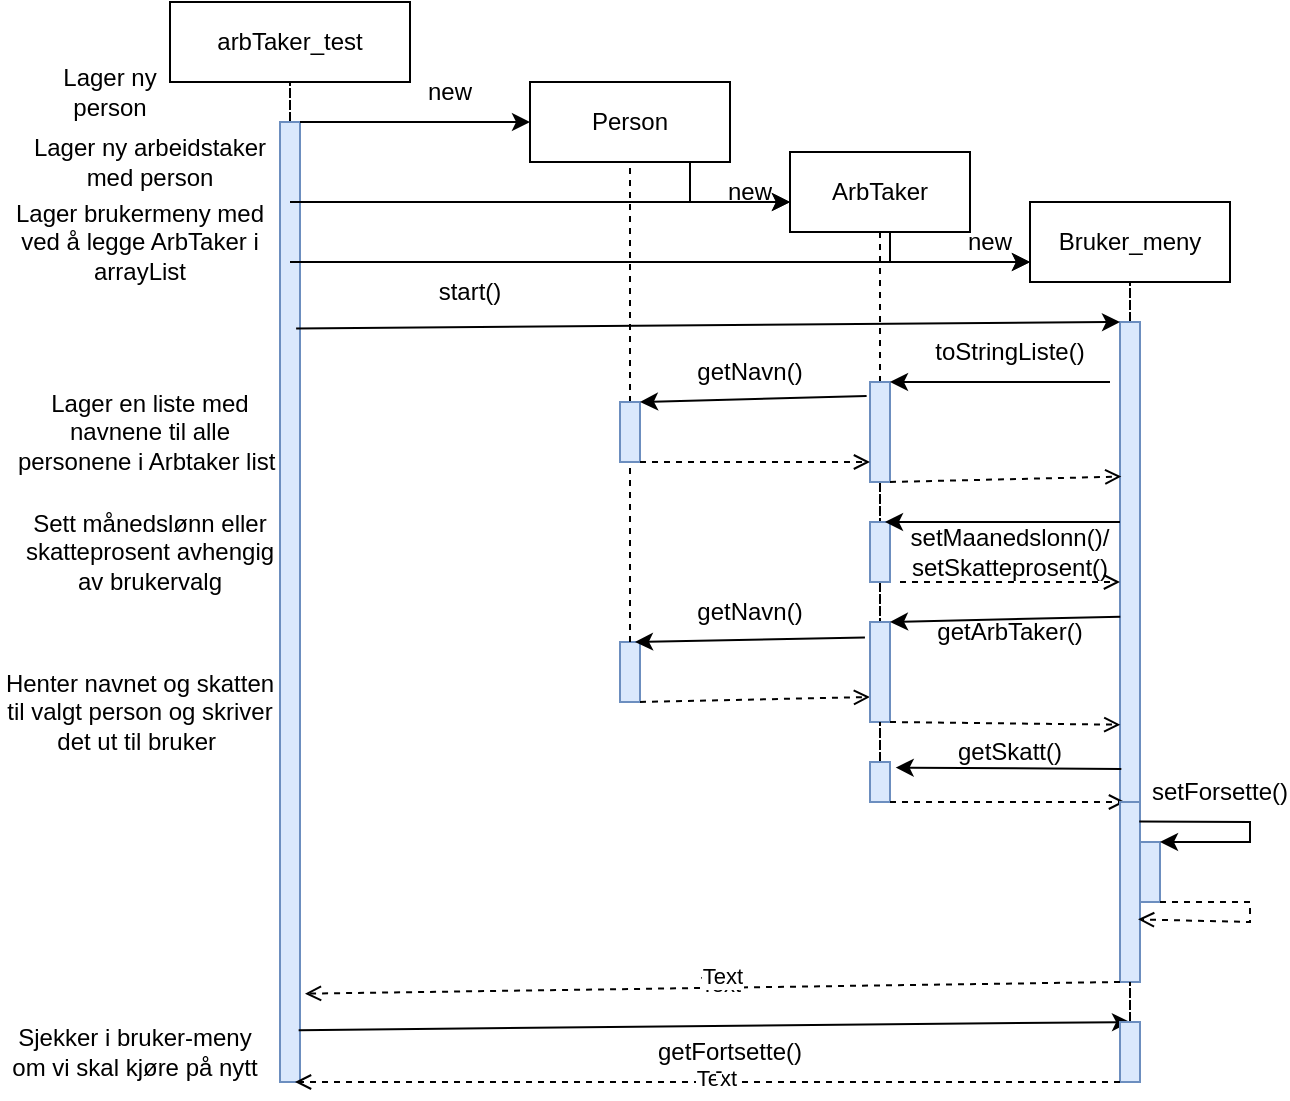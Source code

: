 <mxfile version="22.0.0" type="device">
  <diagram name="Page-1" id="8q4yVXB7hE_tfcsmH7f2">
    <mxGraphModel dx="1583" dy="434" grid="1" gridSize="10" guides="1" tooltips="1" connect="1" arrows="1" fold="1" page="1" pageScale="1" pageWidth="827" pageHeight="1169" math="0" shadow="0">
      <root>
        <mxCell id="0" />
        <mxCell id="1" parent="0" />
        <mxCell id="cP65zkvSOfolLHN0LG0a-1" value="arbTaker_test" style="rounded=0;whiteSpace=wrap;html=1;" vertex="1" parent="1">
          <mxGeometry x="80" y="120" width="120" height="40" as="geometry" />
        </mxCell>
        <mxCell id="cP65zkvSOfolLHN0LG0a-2" value="Bruker_meny" style="rounded=0;whiteSpace=wrap;html=1;" vertex="1" parent="1">
          <mxGeometry x="510" y="220" width="100" height="40" as="geometry" />
        </mxCell>
        <mxCell id="cP65zkvSOfolLHN0LG0a-46" style="edgeStyle=orthogonalEdgeStyle;rounded=0;orthogonalLoop=1;jettySize=auto;html=1;entryX=0;entryY=0.75;entryDx=0;entryDy=0;" edge="1" parent="1" source="cP65zkvSOfolLHN0LG0a-3" target="cP65zkvSOfolLHN0LG0a-2">
          <mxGeometry relative="1" as="geometry">
            <Array as="points">
              <mxPoint x="440" y="250" />
            </Array>
          </mxGeometry>
        </mxCell>
        <mxCell id="cP65zkvSOfolLHN0LG0a-3" value="ArbTaker" style="rounded=0;whiteSpace=wrap;html=1;" vertex="1" parent="1">
          <mxGeometry x="390" y="195" width="90" height="40" as="geometry" />
        </mxCell>
        <mxCell id="cP65zkvSOfolLHN0LG0a-38" style="edgeStyle=orthogonalEdgeStyle;rounded=0;orthogonalLoop=1;jettySize=auto;html=1;" edge="1" parent="1" source="cP65zkvSOfolLHN0LG0a-4">
          <mxGeometry relative="1" as="geometry">
            <mxPoint x="390" y="220" as="targetPoint" />
            <Array as="points">
              <mxPoint x="340" y="220" />
              <mxPoint x="390" y="220" />
            </Array>
          </mxGeometry>
        </mxCell>
        <mxCell id="cP65zkvSOfolLHN0LG0a-4" value="Person" style="rounded=0;whiteSpace=wrap;html=1;" vertex="1" parent="1">
          <mxGeometry x="260" y="160" width="100" height="40" as="geometry" />
        </mxCell>
        <mxCell id="cP65zkvSOfolLHN0LG0a-8" style="edgeStyle=orthogonalEdgeStyle;rounded=0;orthogonalLoop=1;jettySize=auto;html=1;entryX=0.5;entryY=1;entryDx=0;entryDy=0;dashed=1;endArrow=none;endFill=0;" edge="1" parent="1" source="cP65zkvSOfolLHN0LG0a-5" target="cP65zkvSOfolLHN0LG0a-1">
          <mxGeometry relative="1" as="geometry" />
        </mxCell>
        <mxCell id="cP65zkvSOfolLHN0LG0a-5" value="" style="rounded=0;whiteSpace=wrap;html=1;fillColor=#dae8fc;strokeColor=#6c8ebf;" vertex="1" parent="1">
          <mxGeometry x="135" y="180" width="10" height="480" as="geometry" />
        </mxCell>
        <mxCell id="cP65zkvSOfolLHN0LG0a-11" value="" style="endArrow=classic;html=1;rounded=0;exitX=1;exitY=0;exitDx=0;exitDy=0;entryX=0;entryY=0.5;entryDx=0;entryDy=0;" edge="1" parent="1" source="cP65zkvSOfolLHN0LG0a-5" target="cP65zkvSOfolLHN0LG0a-4">
          <mxGeometry width="50" height="50" relative="1" as="geometry">
            <mxPoint x="190" y="370" as="sourcePoint" />
            <mxPoint x="300" y="220" as="targetPoint" />
          </mxGeometry>
        </mxCell>
        <mxCell id="cP65zkvSOfolLHN0LG0a-12" value="new" style="text;html=1;strokeColor=none;fillColor=none;align=center;verticalAlign=middle;whiteSpace=wrap;rounded=0;" vertex="1" parent="1">
          <mxGeometry x="190" y="150" width="60" height="30" as="geometry" />
        </mxCell>
        <mxCell id="cP65zkvSOfolLHN0LG0a-15" style="edgeStyle=orthogonalEdgeStyle;rounded=0;orthogonalLoop=1;jettySize=auto;html=1;endArrow=none;endFill=0;dashed=1;" edge="1" parent="1" source="cP65zkvSOfolLHN0LG0a-13" target="cP65zkvSOfolLHN0LG0a-2">
          <mxGeometry relative="1" as="geometry" />
        </mxCell>
        <mxCell id="cP65zkvSOfolLHN0LG0a-13" value="" style="rounded=0;whiteSpace=wrap;html=1;fillColor=#dae8fc;strokeColor=#6c8ebf;" vertex="1" parent="1">
          <mxGeometry x="555" y="280" width="10" height="240" as="geometry" />
        </mxCell>
        <mxCell id="cP65zkvSOfolLHN0LG0a-16" style="edgeStyle=orthogonalEdgeStyle;rounded=0;orthogonalLoop=1;jettySize=auto;html=1;endArrow=none;endFill=0;dashed=1;" edge="1" parent="1" source="cP65zkvSOfolLHN0LG0a-14" target="cP65zkvSOfolLHN0LG0a-3">
          <mxGeometry relative="1" as="geometry" />
        </mxCell>
        <mxCell id="cP65zkvSOfolLHN0LG0a-59" style="edgeStyle=orthogonalEdgeStyle;rounded=0;orthogonalLoop=1;jettySize=auto;html=1;entryX=0.5;entryY=0;entryDx=0;entryDy=0;endArrow=none;endFill=0;dashed=1;" edge="1" parent="1" source="cP65zkvSOfolLHN0LG0a-14" target="cP65zkvSOfolLHN0LG0a-26">
          <mxGeometry relative="1" as="geometry" />
        </mxCell>
        <mxCell id="cP65zkvSOfolLHN0LG0a-14" value="" style="rounded=0;whiteSpace=wrap;html=1;fillColor=#dae8fc;strokeColor=#6c8ebf;" vertex="1" parent="1">
          <mxGeometry x="430" y="310" width="10" height="50" as="geometry" />
        </mxCell>
        <mxCell id="cP65zkvSOfolLHN0LG0a-19" value="new" style="text;html=1;strokeColor=none;fillColor=none;align=center;verticalAlign=middle;whiteSpace=wrap;rounded=0;" vertex="1" parent="1">
          <mxGeometry x="400" y="220" width="180" height="40" as="geometry" />
        </mxCell>
        <mxCell id="cP65zkvSOfolLHN0LG0a-21" style="edgeStyle=orthogonalEdgeStyle;rounded=0;orthogonalLoop=1;jettySize=auto;html=1;entryX=0.5;entryY=1;entryDx=0;entryDy=0;endArrow=none;endFill=0;dashed=1;" edge="1" parent="1" source="cP65zkvSOfolLHN0LG0a-20" target="cP65zkvSOfolLHN0LG0a-4">
          <mxGeometry relative="1" as="geometry" />
        </mxCell>
        <mxCell id="cP65zkvSOfolLHN0LG0a-23" value="new" style="text;html=1;strokeColor=none;fillColor=none;align=center;verticalAlign=middle;whiteSpace=wrap;rounded=0;" vertex="1" parent="1">
          <mxGeometry x="340" y="200" width="60" height="30" as="geometry" />
        </mxCell>
        <mxCell id="cP65zkvSOfolLHN0LG0a-24" value="" style="endArrow=classic;html=1;rounded=0;entryX=1;entryY=0;entryDx=0;entryDy=0;exitX=1;exitY=1;exitDx=0;exitDy=0;" edge="1" parent="1" source="cP65zkvSOfolLHN0LG0a-25" target="cP65zkvSOfolLHN0LG0a-14">
          <mxGeometry width="50" height="50" relative="1" as="geometry">
            <mxPoint x="550" y="340" as="sourcePoint" />
            <mxPoint x="290" y="300" as="targetPoint" />
          </mxGeometry>
        </mxCell>
        <mxCell id="cP65zkvSOfolLHN0LG0a-25" value="toStringListe()" style="text;html=1;strokeColor=none;fillColor=none;align=center;verticalAlign=middle;whiteSpace=wrap;rounded=0;" vertex="1" parent="1">
          <mxGeometry x="450" y="280" width="100" height="30" as="geometry" />
        </mxCell>
        <mxCell id="cP65zkvSOfolLHN0LG0a-62" style="edgeStyle=orthogonalEdgeStyle;rounded=0;orthogonalLoop=1;jettySize=auto;html=1;entryX=0.5;entryY=0;entryDx=0;entryDy=0;endArrow=none;endFill=0;dashed=1;" edge="1" parent="1" source="cP65zkvSOfolLHN0LG0a-26" target="cP65zkvSOfolLHN0LG0a-58">
          <mxGeometry relative="1" as="geometry" />
        </mxCell>
        <mxCell id="cP65zkvSOfolLHN0LG0a-26" value="" style="rounded=0;whiteSpace=wrap;html=1;fillColor=#dae8fc;strokeColor=#6c8ebf;" vertex="1" parent="1">
          <mxGeometry x="430" y="380" width="10" height="30" as="geometry" />
        </mxCell>
        <mxCell id="cP65zkvSOfolLHN0LG0a-29" style="edgeStyle=orthogonalEdgeStyle;rounded=0;orthogonalLoop=1;jettySize=auto;html=1;endArrow=none;endFill=0;dashed=1;" edge="1" parent="1" source="cP65zkvSOfolLHN0LG0a-20">
          <mxGeometry relative="1" as="geometry">
            <mxPoint x="310" y="280" as="targetPoint" />
          </mxGeometry>
        </mxCell>
        <mxCell id="cP65zkvSOfolLHN0LG0a-28" value="" style="rounded=0;whiteSpace=wrap;html=1;fillColor=#dae8fc;strokeColor=#6c8ebf;" vertex="1" parent="1">
          <mxGeometry x="305" y="440" width="10" height="30" as="geometry" />
        </mxCell>
        <mxCell id="cP65zkvSOfolLHN0LG0a-30" value="getNavn()" style="text;html=1;strokeColor=none;fillColor=none;align=center;verticalAlign=middle;whiteSpace=wrap;rounded=0;" vertex="1" parent="1">
          <mxGeometry x="340" y="290" width="60" height="30" as="geometry" />
        </mxCell>
        <mxCell id="cP65zkvSOfolLHN0LG0a-31" value="" style="endArrow=open;html=1;rounded=0;exitX=1;exitY=1;exitDx=0;exitDy=0;endFill=0;dashed=1;entryX=0;entryY=0.75;entryDx=0;entryDy=0;" edge="1" parent="1" source="cP65zkvSOfolLHN0LG0a-28" target="cP65zkvSOfolLHN0LG0a-58">
          <mxGeometry width="50" height="50" relative="1" as="geometry">
            <mxPoint x="240" y="350" as="sourcePoint" />
            <mxPoint x="400" y="490" as="targetPoint" />
          </mxGeometry>
        </mxCell>
        <mxCell id="cP65zkvSOfolLHN0LG0a-32" value="" style="endArrow=open;html=1;rounded=0;exitX=1;exitY=1;exitDx=0;exitDy=0;endFill=0;dashed=1;entryX=0.067;entryY=0.322;entryDx=0;entryDy=0;entryPerimeter=0;" edge="1" parent="1" source="cP65zkvSOfolLHN0LG0a-14" target="cP65zkvSOfolLHN0LG0a-13">
          <mxGeometry width="50" height="50" relative="1" as="geometry">
            <mxPoint x="440" y="390" as="sourcePoint" />
            <mxPoint x="550" y="360" as="targetPoint" />
          </mxGeometry>
        </mxCell>
        <mxCell id="cP65zkvSOfolLHN0LG0a-33" value="Lager ny person" style="text;html=1;strokeColor=none;fillColor=none;align=center;verticalAlign=middle;whiteSpace=wrap;rounded=0;" vertex="1" parent="1">
          <mxGeometry x="20" y="150" width="60" height="30" as="geometry" />
        </mxCell>
        <mxCell id="cP65zkvSOfolLHN0LG0a-34" value="Lager ny arbeidstaker med person" style="text;html=1;strokeColor=none;fillColor=none;align=center;verticalAlign=middle;whiteSpace=wrap;rounded=0;" vertex="1" parent="1">
          <mxGeometry x="10" y="180" width="120" height="40" as="geometry" />
        </mxCell>
        <mxCell id="cP65zkvSOfolLHN0LG0a-35" value="Lager brukermeny med ved å legge ArbTaker i arrayList" style="text;html=1;strokeColor=none;fillColor=none;align=center;verticalAlign=middle;whiteSpace=wrap;rounded=0;" vertex="1" parent="1">
          <mxGeometry y="210" width="130" height="60" as="geometry" />
        </mxCell>
        <mxCell id="cP65zkvSOfolLHN0LG0a-39" value="" style="endArrow=classic;html=1;rounded=0;" edge="1" parent="1">
          <mxGeometry width="50" height="50" relative="1" as="geometry">
            <mxPoint x="140" y="220" as="sourcePoint" />
            <mxPoint x="390" y="220" as="targetPoint" />
          </mxGeometry>
        </mxCell>
        <mxCell id="cP65zkvSOfolLHN0LG0a-43" value="" style="edgeStyle=orthogonalEdgeStyle;rounded=0;orthogonalLoop=1;jettySize=auto;html=1;endArrow=none;endFill=0;dashed=1;" edge="1" parent="1" source="cP65zkvSOfolLHN0LG0a-28" target="cP65zkvSOfolLHN0LG0a-20">
          <mxGeometry relative="1" as="geometry">
            <mxPoint x="310" y="280" as="targetPoint" />
            <mxPoint x="310" y="350" as="sourcePoint" />
          </mxGeometry>
        </mxCell>
        <mxCell id="cP65zkvSOfolLHN0LG0a-20" value="" style="rounded=0;whiteSpace=wrap;html=1;fillColor=#dae8fc;strokeColor=#6c8ebf;" vertex="1" parent="1">
          <mxGeometry x="305" y="320" width="10" height="30" as="geometry" />
        </mxCell>
        <mxCell id="cP65zkvSOfolLHN0LG0a-44" value="" style="endArrow=classic;html=1;rounded=0;entryX=0;entryY=0.75;entryDx=0;entryDy=0;" edge="1" parent="1" target="cP65zkvSOfolLHN0LG0a-2">
          <mxGeometry width="50" height="50" relative="1" as="geometry">
            <mxPoint x="140" y="250" as="sourcePoint" />
            <mxPoint x="410" y="260" as="targetPoint" />
          </mxGeometry>
        </mxCell>
        <mxCell id="cP65zkvSOfolLHN0LG0a-48" value="" style="endArrow=classic;html=1;rounded=0;entryX=0;entryY=0;entryDx=0;entryDy=0;exitX=0.805;exitY=0.215;exitDx=0;exitDy=0;exitPerimeter=0;" edge="1" parent="1" source="cP65zkvSOfolLHN0LG0a-5" target="cP65zkvSOfolLHN0LG0a-13">
          <mxGeometry width="50" height="50" relative="1" as="geometry">
            <mxPoint x="150" y="280" as="sourcePoint" />
            <mxPoint x="520" y="280" as="targetPoint" />
          </mxGeometry>
        </mxCell>
        <mxCell id="cP65zkvSOfolLHN0LG0a-49" value="start()" style="text;html=1;strokeColor=none;fillColor=none;align=center;verticalAlign=middle;whiteSpace=wrap;rounded=0;" vertex="1" parent="1">
          <mxGeometry x="200" y="250" width="60" height="30" as="geometry" />
        </mxCell>
        <mxCell id="cP65zkvSOfolLHN0LG0a-53" value="" style="endArrow=classic;html=1;rounded=0;exitX=-0.17;exitY=0.139;exitDx=0;exitDy=0;exitPerimeter=0;entryX=1;entryY=0;entryDx=0;entryDy=0;" edge="1" parent="1" source="cP65zkvSOfolLHN0LG0a-14" target="cP65zkvSOfolLHN0LG0a-20">
          <mxGeometry width="50" height="50" relative="1" as="geometry">
            <mxPoint x="240" y="370" as="sourcePoint" />
            <mxPoint x="310" y="320" as="targetPoint" />
          </mxGeometry>
        </mxCell>
        <mxCell id="cP65zkvSOfolLHN0LG0a-54" value="" style="endArrow=open;html=1;rounded=0;endFill=0;dashed=1;exitX=1;exitY=1;exitDx=0;exitDy=0;" edge="1" parent="1" source="cP65zkvSOfolLHN0LG0a-20">
          <mxGeometry width="50" height="50" relative="1" as="geometry">
            <mxPoint x="320" y="350" as="sourcePoint" />
            <mxPoint x="430" y="350" as="targetPoint" />
          </mxGeometry>
        </mxCell>
        <mxCell id="cP65zkvSOfolLHN0LG0a-55" value="" style="endArrow=classic;html=1;rounded=0;entryX=0.75;entryY=0;entryDx=0;entryDy=0;exitX=1;exitY=1;exitDx=0;exitDy=0;" edge="1" parent="1" target="cP65zkvSOfolLHN0LG0a-26">
          <mxGeometry width="50" height="50" relative="1" as="geometry">
            <mxPoint x="555" y="380" as="sourcePoint" />
            <mxPoint x="445" y="380" as="targetPoint" />
          </mxGeometry>
        </mxCell>
        <mxCell id="cP65zkvSOfolLHN0LG0a-56" value="setMaanedslonn()/&lt;br&gt;setSkatteprosent()" style="text;html=1;strokeColor=none;fillColor=none;align=center;verticalAlign=middle;whiteSpace=wrap;rounded=0;" vertex="1" parent="1">
          <mxGeometry x="445" y="380" width="110" height="30" as="geometry" />
        </mxCell>
        <mxCell id="cP65zkvSOfolLHN0LG0a-57" value="" style="endArrow=open;html=1;rounded=0;endFill=0;dashed=1;exitX=0;exitY=1;exitDx=0;exitDy=0;entryX=1;entryY=1;entryDx=0;entryDy=0;" edge="1" parent="1" source="cP65zkvSOfolLHN0LG0a-56" target="cP65zkvSOfolLHN0LG0a-56">
          <mxGeometry width="50" height="50" relative="1" as="geometry">
            <mxPoint x="460" y="430" as="sourcePoint" />
            <mxPoint x="530" y="440" as="targetPoint" />
          </mxGeometry>
        </mxCell>
        <mxCell id="cP65zkvSOfolLHN0LG0a-58" value="" style="rounded=0;whiteSpace=wrap;html=1;fillColor=#dae8fc;strokeColor=#6c8ebf;" vertex="1" parent="1">
          <mxGeometry x="430" y="430" width="10" height="50" as="geometry" />
        </mxCell>
        <mxCell id="cP65zkvSOfolLHN0LG0a-65" value="" style="endArrow=classic;html=1;rounded=0;entryX=1;entryY=0;entryDx=0;entryDy=0;exitX=0.015;exitY=0.614;exitDx=0;exitDy=0;exitPerimeter=0;" edge="1" parent="1" source="cP65zkvSOfolLHN0LG0a-13" target="cP65zkvSOfolLHN0LG0a-58">
          <mxGeometry width="50" height="50" relative="1" as="geometry">
            <mxPoint x="528.75" y="420" as="sourcePoint" />
            <mxPoint x="471.25" y="470.0" as="targetPoint" />
          </mxGeometry>
        </mxCell>
        <mxCell id="cP65zkvSOfolLHN0LG0a-66" value="getArbTaker()" style="text;html=1;strokeColor=none;fillColor=none;align=center;verticalAlign=middle;whiteSpace=wrap;rounded=0;" vertex="1" parent="1">
          <mxGeometry x="470.0" y="420.0" width="60" height="30" as="geometry" />
        </mxCell>
        <mxCell id="cP65zkvSOfolLHN0LG0a-67" value="" style="endArrow=classic;html=1;rounded=0;exitX=-0.254;exitY=0.154;exitDx=0;exitDy=0;entryX=0.75;entryY=0;entryDx=0;entryDy=0;exitPerimeter=0;" edge="1" parent="1" source="cP65zkvSOfolLHN0LG0a-58" target="cP65zkvSOfolLHN0LG0a-28">
          <mxGeometry width="50" height="50" relative="1" as="geometry">
            <mxPoint x="426.5" y="430" as="sourcePoint" />
            <mxPoint x="313.5" y="433" as="targetPoint" />
          </mxGeometry>
        </mxCell>
        <mxCell id="cP65zkvSOfolLHN0LG0a-68" value="getNavn()" style="text;html=1;strokeColor=none;fillColor=none;align=center;verticalAlign=middle;whiteSpace=wrap;rounded=0;" vertex="1" parent="1">
          <mxGeometry x="340" y="410" width="60" height="30" as="geometry" />
        </mxCell>
        <mxCell id="cP65zkvSOfolLHN0LG0a-69" value="" style="endArrow=open;html=1;rounded=0;exitX=1;exitY=1;exitDx=0;exitDy=0;endFill=0;dashed=1;entryX=0.015;entryY=0.839;entryDx=0;entryDy=0;entryPerimeter=0;" edge="1" parent="1" source="cP65zkvSOfolLHN0LG0a-58" target="cP65zkvSOfolLHN0LG0a-13">
          <mxGeometry width="50" height="50" relative="1" as="geometry">
            <mxPoint x="442.5" y="482" as="sourcePoint" />
            <mxPoint x="550" y="480" as="targetPoint" />
          </mxGeometry>
        </mxCell>
        <mxCell id="cP65zkvSOfolLHN0LG0a-76" style="edgeStyle=orthogonalEdgeStyle;rounded=0;orthogonalLoop=1;jettySize=auto;html=1;entryX=0.5;entryY=1;entryDx=0;entryDy=0;endArrow=none;endFill=0;dashed=1;" edge="1" parent="1" source="cP65zkvSOfolLHN0LG0a-72" target="cP65zkvSOfolLHN0LG0a-58">
          <mxGeometry relative="1" as="geometry" />
        </mxCell>
        <mxCell id="cP65zkvSOfolLHN0LG0a-72" value="" style="rounded=0;whiteSpace=wrap;html=1;fillColor=#dae8fc;strokeColor=#6c8ebf;" vertex="1" parent="1">
          <mxGeometry x="430" y="500" width="10" height="20" as="geometry" />
        </mxCell>
        <mxCell id="cP65zkvSOfolLHN0LG0a-73" value="getSkatt()" style="text;html=1;strokeColor=none;fillColor=none;align=center;verticalAlign=middle;whiteSpace=wrap;rounded=0;" vertex="1" parent="1">
          <mxGeometry x="470.0" y="480.0" width="60" height="30" as="geometry" />
        </mxCell>
        <mxCell id="cP65zkvSOfolLHN0LG0a-78" value="" style="endArrow=classic;html=1;rounded=0;exitX=0.067;exitY=0.931;exitDx=0;exitDy=0;entryX=1.285;entryY=0.139;entryDx=0;entryDy=0;exitPerimeter=0;entryPerimeter=0;" edge="1" parent="1" source="cP65zkvSOfolLHN0LG0a-13" target="cP65zkvSOfolLHN0LG0a-72">
          <mxGeometry width="50" height="50" relative="1" as="geometry">
            <mxPoint x="555" y="500" as="sourcePoint" />
            <mxPoint x="440" y="502" as="targetPoint" />
          </mxGeometry>
        </mxCell>
        <mxCell id="cP65zkvSOfolLHN0LG0a-79" value="" style="endArrow=open;html=1;rounded=0;exitX=1;exitY=1;exitDx=0;exitDy=0;endFill=0;dashed=1;entryX=0;entryY=0.75;entryDx=0;entryDy=0;" edge="1" parent="1" source="cP65zkvSOfolLHN0LG0a-80">
          <mxGeometry width="50" height="50" relative="1" as="geometry">
            <mxPoint x="445" y="540" as="sourcePoint" />
            <mxPoint x="560" y="537" as="targetPoint" />
          </mxGeometry>
        </mxCell>
        <mxCell id="cP65zkvSOfolLHN0LG0a-81" value="" style="endArrow=open;html=1;rounded=0;exitX=1;exitY=1;exitDx=0;exitDy=0;endFill=0;dashed=1;entryX=0.25;entryY=0;entryDx=0;entryDy=0;" edge="1" parent="1" source="cP65zkvSOfolLHN0LG0a-72" target="cP65zkvSOfolLHN0LG0a-80">
          <mxGeometry width="50" height="50" relative="1" as="geometry">
            <mxPoint x="440" y="520" as="sourcePoint" />
            <mxPoint x="560" y="537" as="targetPoint" />
          </mxGeometry>
        </mxCell>
        <mxCell id="cP65zkvSOfolLHN0LG0a-80" value="" style="rounded=0;whiteSpace=wrap;html=1;fillColor=#dae8fc;strokeColor=#6c8ebf;" vertex="1" parent="1">
          <mxGeometry x="555" y="520" width="10" height="90" as="geometry" />
        </mxCell>
        <mxCell id="cP65zkvSOfolLHN0LG0a-82" value="" style="rounded=0;whiteSpace=wrap;html=1;fillColor=#dae8fc;strokeColor=#6c8ebf;" vertex="1" parent="1">
          <mxGeometry x="565" y="540" width="10" height="30" as="geometry" />
        </mxCell>
        <mxCell id="cP65zkvSOfolLHN0LG0a-84" value="" style="endArrow=classic;html=1;rounded=0;exitX=0.963;exitY=0.109;exitDx=0;exitDy=0;exitPerimeter=0;entryX=1;entryY=0;entryDx=0;entryDy=0;" edge="1" parent="1" source="cP65zkvSOfolLHN0LG0a-80" target="cP65zkvSOfolLHN0LG0a-82">
          <mxGeometry width="50" height="50" relative="1" as="geometry">
            <mxPoint x="575" y="535" as="sourcePoint" />
            <mxPoint x="600" y="560" as="targetPoint" />
            <Array as="points">
              <mxPoint x="620" y="530" />
              <mxPoint x="620" y="540" />
            </Array>
          </mxGeometry>
        </mxCell>
        <mxCell id="cP65zkvSOfolLHN0LG0a-85" value="setForsette()" style="text;html=1;strokeColor=none;fillColor=none;align=center;verticalAlign=middle;whiteSpace=wrap;rounded=0;" vertex="1" parent="1">
          <mxGeometry x="575" y="500" width="60" height="30" as="geometry" />
        </mxCell>
        <mxCell id="cP65zkvSOfolLHN0LG0a-86" value="" style="endArrow=open;html=1;rounded=0;exitX=1;exitY=1;exitDx=0;exitDy=0;endFill=0;dashed=1;entryX=0.9;entryY=0.652;entryDx=0;entryDy=0;entryPerimeter=0;" edge="1" parent="1" source="cP65zkvSOfolLHN0LG0a-82" target="cP65zkvSOfolLHN0LG0a-80">
          <mxGeometry width="50" height="50" relative="1" as="geometry">
            <mxPoint x="580" y="584" as="sourcePoint" />
            <mxPoint x="580" y="610" as="targetPoint" />
            <Array as="points">
              <mxPoint x="620" y="570" />
              <mxPoint x="620" y="580" />
            </Array>
          </mxGeometry>
        </mxCell>
        <mxCell id="cP65zkvSOfolLHN0LG0a-87" value="" style="endArrow=open;html=1;rounded=0;exitX=0;exitY=1;exitDx=0;exitDy=0;entryX=1.249;entryY=0.908;entryDx=0;entryDy=0;entryPerimeter=0;dashed=1;endFill=0;" edge="1" parent="1" source="cP65zkvSOfolLHN0LG0a-80" target="cP65zkvSOfolLHN0LG0a-5">
          <mxGeometry width="50" height="50" relative="1" as="geometry">
            <mxPoint x="240" y="570" as="sourcePoint" />
            <mxPoint x="290" y="520" as="targetPoint" />
          </mxGeometry>
        </mxCell>
        <mxCell id="cP65zkvSOfolLHN0LG0a-95" value="Text" style="edgeLabel;html=1;align=center;verticalAlign=middle;resizable=0;points=[];" vertex="1" connectable="0" parent="cP65zkvSOfolLHN0LG0a-87">
          <mxGeometry x="-0.017" y="-2" relative="1" as="geometry">
            <mxPoint as="offset" />
          </mxGeometry>
        </mxCell>
        <mxCell id="cP65zkvSOfolLHN0LG0a-97" value="Text" style="edgeLabel;html=1;align=center;verticalAlign=middle;resizable=0;points=[];" vertex="1" connectable="0" parent="cP65zkvSOfolLHN0LG0a-87">
          <mxGeometry x="-0.022" y="-6" relative="1" as="geometry">
            <mxPoint as="offset" />
          </mxGeometry>
        </mxCell>
        <mxCell id="cP65zkvSOfolLHN0LG0a-88" value="" style="endArrow=classic;html=1;rounded=0;exitX=0.932;exitY=0.946;exitDx=0;exitDy=0;exitPerimeter=0;entryX=0.5;entryY=0;entryDx=0;entryDy=0;" edge="1" parent="1" source="cP65zkvSOfolLHN0LG0a-5" target="cP65zkvSOfolLHN0LG0a-89">
          <mxGeometry width="50" height="50" relative="1" as="geometry">
            <mxPoint x="210" y="650" as="sourcePoint" />
            <mxPoint x="550" y="630" as="targetPoint" />
          </mxGeometry>
        </mxCell>
        <mxCell id="cP65zkvSOfolLHN0LG0a-91" style="edgeStyle=orthogonalEdgeStyle;rounded=0;orthogonalLoop=1;jettySize=auto;html=1;endArrow=none;endFill=0;dashed=1;" edge="1" parent="1" source="cP65zkvSOfolLHN0LG0a-89" target="cP65zkvSOfolLHN0LG0a-80">
          <mxGeometry relative="1" as="geometry" />
        </mxCell>
        <mxCell id="cP65zkvSOfolLHN0LG0a-89" value="" style="rounded=0;whiteSpace=wrap;html=1;fillColor=#dae8fc;strokeColor=#6c8ebf;" vertex="1" parent="1">
          <mxGeometry x="555" y="630" width="10" height="30" as="geometry" />
        </mxCell>
        <mxCell id="cP65zkvSOfolLHN0LG0a-98" value="" style="endArrow=open;html=1;rounded=0;exitX=0;exitY=1;exitDx=0;exitDy=0;dashed=1;endFill=0;entryX=0.75;entryY=1;entryDx=0;entryDy=0;" edge="1" parent="1" source="cP65zkvSOfolLHN0LG0a-89" target="cP65zkvSOfolLHN0LG0a-5">
          <mxGeometry width="50" height="50" relative="1" as="geometry">
            <mxPoint x="555" y="693" as="sourcePoint" />
            <mxPoint x="190" y="660" as="targetPoint" />
          </mxGeometry>
        </mxCell>
        <mxCell id="cP65zkvSOfolLHN0LG0a-99" value="Text" style="edgeLabel;html=1;align=center;verticalAlign=middle;resizable=0;points=[];" vertex="1" connectable="0" parent="cP65zkvSOfolLHN0LG0a-98">
          <mxGeometry x="-0.017" y="-2" relative="1" as="geometry">
            <mxPoint as="offset" />
          </mxGeometry>
        </mxCell>
        <mxCell id="cP65zkvSOfolLHN0LG0a-100" value="-&lt;br&gt;" style="edgeLabel;html=1;align=center;verticalAlign=middle;resizable=0;points=[];" vertex="1" connectable="0" parent="cP65zkvSOfolLHN0LG0a-98">
          <mxGeometry x="-0.022" y="-6" relative="1" as="geometry">
            <mxPoint as="offset" />
          </mxGeometry>
        </mxCell>
        <mxCell id="cP65zkvSOfolLHN0LG0a-101" value="Lager en liste med navnene til alle personene i Arbtaker list&amp;nbsp;" style="text;html=1;strokeColor=none;fillColor=none;align=center;verticalAlign=middle;whiteSpace=wrap;rounded=0;" vertex="1" parent="1">
          <mxGeometry y="320" width="140" height="30" as="geometry" />
        </mxCell>
        <mxCell id="cP65zkvSOfolLHN0LG0a-104" value="Sett månedslønn eller skatteprosent avhengig av brukervalg" style="text;html=1;strokeColor=none;fillColor=none;align=center;verticalAlign=middle;whiteSpace=wrap;rounded=0;" vertex="1" parent="1">
          <mxGeometry x="5" y="380" width="130" height="30" as="geometry" />
        </mxCell>
        <mxCell id="cP65zkvSOfolLHN0LG0a-105" value="Henter navnet og skatten til valgt person og skriver det ut til bruker&amp;nbsp;" style="text;html=1;strokeColor=none;fillColor=none;align=center;verticalAlign=middle;whiteSpace=wrap;rounded=0;" vertex="1" parent="1">
          <mxGeometry x="-5" y="460" width="140" height="30" as="geometry" />
        </mxCell>
        <mxCell id="cP65zkvSOfolLHN0LG0a-106" value="getFortsette()" style="text;html=1;strokeColor=none;fillColor=none;align=center;verticalAlign=middle;whiteSpace=wrap;rounded=0;" vertex="1" parent="1">
          <mxGeometry x="330" y="630" width="60" height="30" as="geometry" />
        </mxCell>
        <mxCell id="cP65zkvSOfolLHN0LG0a-107" value="Sjekker i bruker-meny om vi skal kjøre på nytt" style="text;html=1;strokeColor=none;fillColor=none;align=center;verticalAlign=middle;whiteSpace=wrap;rounded=0;" vertex="1" parent="1">
          <mxGeometry x="-5" y="630" width="135" height="30" as="geometry" />
        </mxCell>
      </root>
    </mxGraphModel>
  </diagram>
</mxfile>

